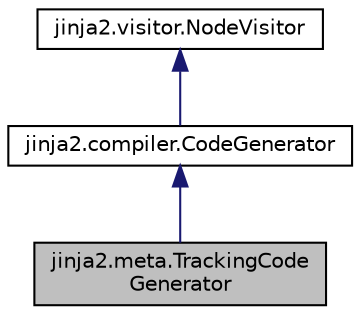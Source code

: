 digraph "jinja2.meta.TrackingCodeGenerator"
{
 // LATEX_PDF_SIZE
  edge [fontname="Helvetica",fontsize="10",labelfontname="Helvetica",labelfontsize="10"];
  node [fontname="Helvetica",fontsize="10",shape=record];
  Node1 [label="jinja2.meta.TrackingCode\lGenerator",height=0.2,width=0.4,color="black", fillcolor="grey75", style="filled", fontcolor="black",tooltip=" "];
  Node2 -> Node1 [dir="back",color="midnightblue",fontsize="10",style="solid",fontname="Helvetica"];
  Node2 [label="jinja2.compiler.CodeGenerator",height=0.2,width=0.4,color="black", fillcolor="white", style="filled",URL="$classjinja2_1_1compiler_1_1CodeGenerator.html",tooltip=" "];
  Node3 -> Node2 [dir="back",color="midnightblue",fontsize="10",style="solid",fontname="Helvetica"];
  Node3 [label="jinja2.visitor.NodeVisitor",height=0.2,width=0.4,color="black", fillcolor="white", style="filled",URL="$classjinja2_1_1visitor_1_1NodeVisitor.html",tooltip=" "];
}
